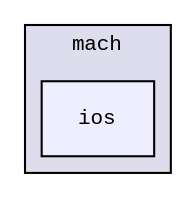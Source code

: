 digraph "src/tbox/platform/mach/ios" {
  compound=true
  node [ fontsize="10", fontname="CourierNew"];
  edge [ labelfontsize="10", labelfontname="CourierNew"];
  subgraph clusterdir_011473196ed8ebe7beba12e4b527a2fd {
    graph [ bgcolor="#ddddee", pencolor="black", label="mach" fontname="CourierNew", fontsize="10", URL="dir_011473196ed8ebe7beba12e4b527a2fd.html"]
  dir_6826892a876cc9a1f534bbdc797b2882 [shape=box, label="ios", style="filled", fillcolor="#eeeeff", pencolor="black", URL="dir_6826892a876cc9a1f534bbdc797b2882.html"];
  }
}
